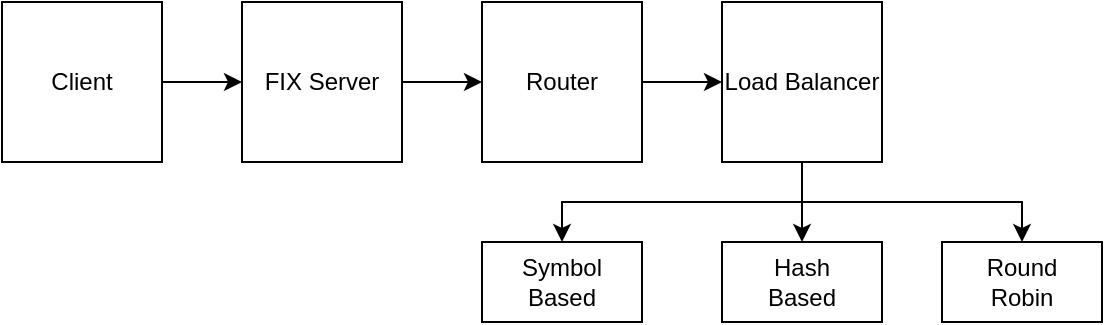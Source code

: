 <mxfile version="12.4.2" type="github" pages="1">
  <diagram id="Rbn2mf1j03v7wa3smIHv" name="Page-1">
    <mxGraphModel dx="599" dy="330" grid="1" gridSize="10" guides="1" tooltips="1" connect="1" arrows="1" fold="1" page="1" pageScale="1" pageWidth="850" pageHeight="1100" math="0" shadow="0">
      <root>
        <mxCell id="0"/>
        <mxCell id="1" parent="0"/>
        <mxCell id="xQOlgQtZQf7Vmq54Mi-t-12" style="edgeStyle=orthogonalEdgeStyle;rounded=0;orthogonalLoop=1;jettySize=auto;html=1;" parent="1" source="xQOlgQtZQf7Vmq54Mi-t-5" target="xQOlgQtZQf7Vmq54Mi-t-7" edge="1">
          <mxGeometry relative="1" as="geometry"/>
        </mxCell>
        <object label="Client" object="Client" id="xQOlgQtZQf7Vmq54Mi-t-5">
          <mxCell style="whiteSpace=wrap;html=1;aspect=fixed;" parent="1" vertex="1">
            <mxGeometry width="80" height="80" as="geometry"/>
          </mxCell>
        </object>
        <mxCell id="xQOlgQtZQf7Vmq54Mi-t-13" style="edgeStyle=orthogonalEdgeStyle;rounded=0;orthogonalLoop=1;jettySize=auto;html=1;entryX=0;entryY=0.5;entryDx=0;entryDy=0;" parent="1" source="xQOlgQtZQf7Vmq54Mi-t-7" target="xQOlgQtZQf7Vmq54Mi-t-8" edge="1">
          <mxGeometry relative="1" as="geometry"/>
        </mxCell>
        <mxCell id="xQOlgQtZQf7Vmq54Mi-t-7" value="FIX Server" style="whiteSpace=wrap;html=1;aspect=fixed;" parent="1" vertex="1">
          <mxGeometry x="120" width="80" height="80" as="geometry"/>
        </mxCell>
        <mxCell id="RSl6KrN6mYIqt5NclW2N-5" style="edgeStyle=orthogonalEdgeStyle;rounded=0;orthogonalLoop=1;jettySize=auto;html=1;entryX=0;entryY=0.5;entryDx=0;entryDy=0;" edge="1" parent="1" source="xQOlgQtZQf7Vmq54Mi-t-8" target="xQOlgQtZQf7Vmq54Mi-t-15">
          <mxGeometry relative="1" as="geometry"/>
        </mxCell>
        <mxCell id="xQOlgQtZQf7Vmq54Mi-t-8" value="Router" style="whiteSpace=wrap;html=1;aspect=fixed;" parent="1" vertex="1">
          <mxGeometry x="240" width="80" height="80" as="geometry"/>
        </mxCell>
        <mxCell id="RSl6KrN6mYIqt5NclW2N-20" style="edgeStyle=orthogonalEdgeStyle;rounded=0;orthogonalLoop=1;jettySize=auto;html=1;exitX=0.5;exitY=1;exitDx=0;exitDy=0;" edge="1" parent="1" source="xQOlgQtZQf7Vmq54Mi-t-15" target="RSl6KrN6mYIqt5NclW2N-9">
          <mxGeometry relative="1" as="geometry"/>
        </mxCell>
        <mxCell id="RSl6KrN6mYIqt5NclW2N-21" style="edgeStyle=orthogonalEdgeStyle;rounded=0;orthogonalLoop=1;jettySize=auto;html=1;entryX=0.5;entryY=0;entryDx=0;entryDy=0;" edge="1" parent="1" source="xQOlgQtZQf7Vmq54Mi-t-15" target="RSl6KrN6mYIqt5NclW2N-10">
          <mxGeometry relative="1" as="geometry"/>
        </mxCell>
        <mxCell id="RSl6KrN6mYIqt5NclW2N-22" style="edgeStyle=orthogonalEdgeStyle;rounded=0;orthogonalLoop=1;jettySize=auto;html=1;entryX=0.5;entryY=0;entryDx=0;entryDy=0;exitX=0.5;exitY=1;exitDx=0;exitDy=0;" edge="1" parent="1" source="xQOlgQtZQf7Vmq54Mi-t-15" target="RSl6KrN6mYIqt5NclW2N-11">
          <mxGeometry relative="1" as="geometry"/>
        </mxCell>
        <mxCell id="xQOlgQtZQf7Vmq54Mi-t-15" value="Load Balancer" style="whiteSpace=wrap;html=1;aspect=fixed;" parent="1" vertex="1">
          <mxGeometry x="360" width="80" height="80" as="geometry"/>
        </mxCell>
        <mxCell id="RSl6KrN6mYIqt5NclW2N-9" value="&lt;div&gt;Symbol &lt;br&gt;&lt;/div&gt;&lt;div&gt;Based&lt;/div&gt;" style="rounded=0;whiteSpace=wrap;html=1;" vertex="1" parent="1">
          <mxGeometry x="240" y="120" width="80" height="40" as="geometry"/>
        </mxCell>
        <mxCell id="RSl6KrN6mYIqt5NclW2N-10" value="Hash&lt;div&gt;Based&lt;/div&gt;" style="rounded=0;whiteSpace=wrap;html=1;" vertex="1" parent="1">
          <mxGeometry x="360" y="120" width="80" height="40" as="geometry"/>
        </mxCell>
        <mxCell id="RSl6KrN6mYIqt5NclW2N-11" value="&lt;div&gt;Round &lt;br&gt;&lt;/div&gt;&lt;div&gt;Robin&lt;/div&gt;" style="rounded=0;whiteSpace=wrap;html=1;" vertex="1" parent="1">
          <mxGeometry x="470" y="120" width="80" height="40" as="geometry"/>
        </mxCell>
      </root>
    </mxGraphModel>
  </diagram>
</mxfile>
